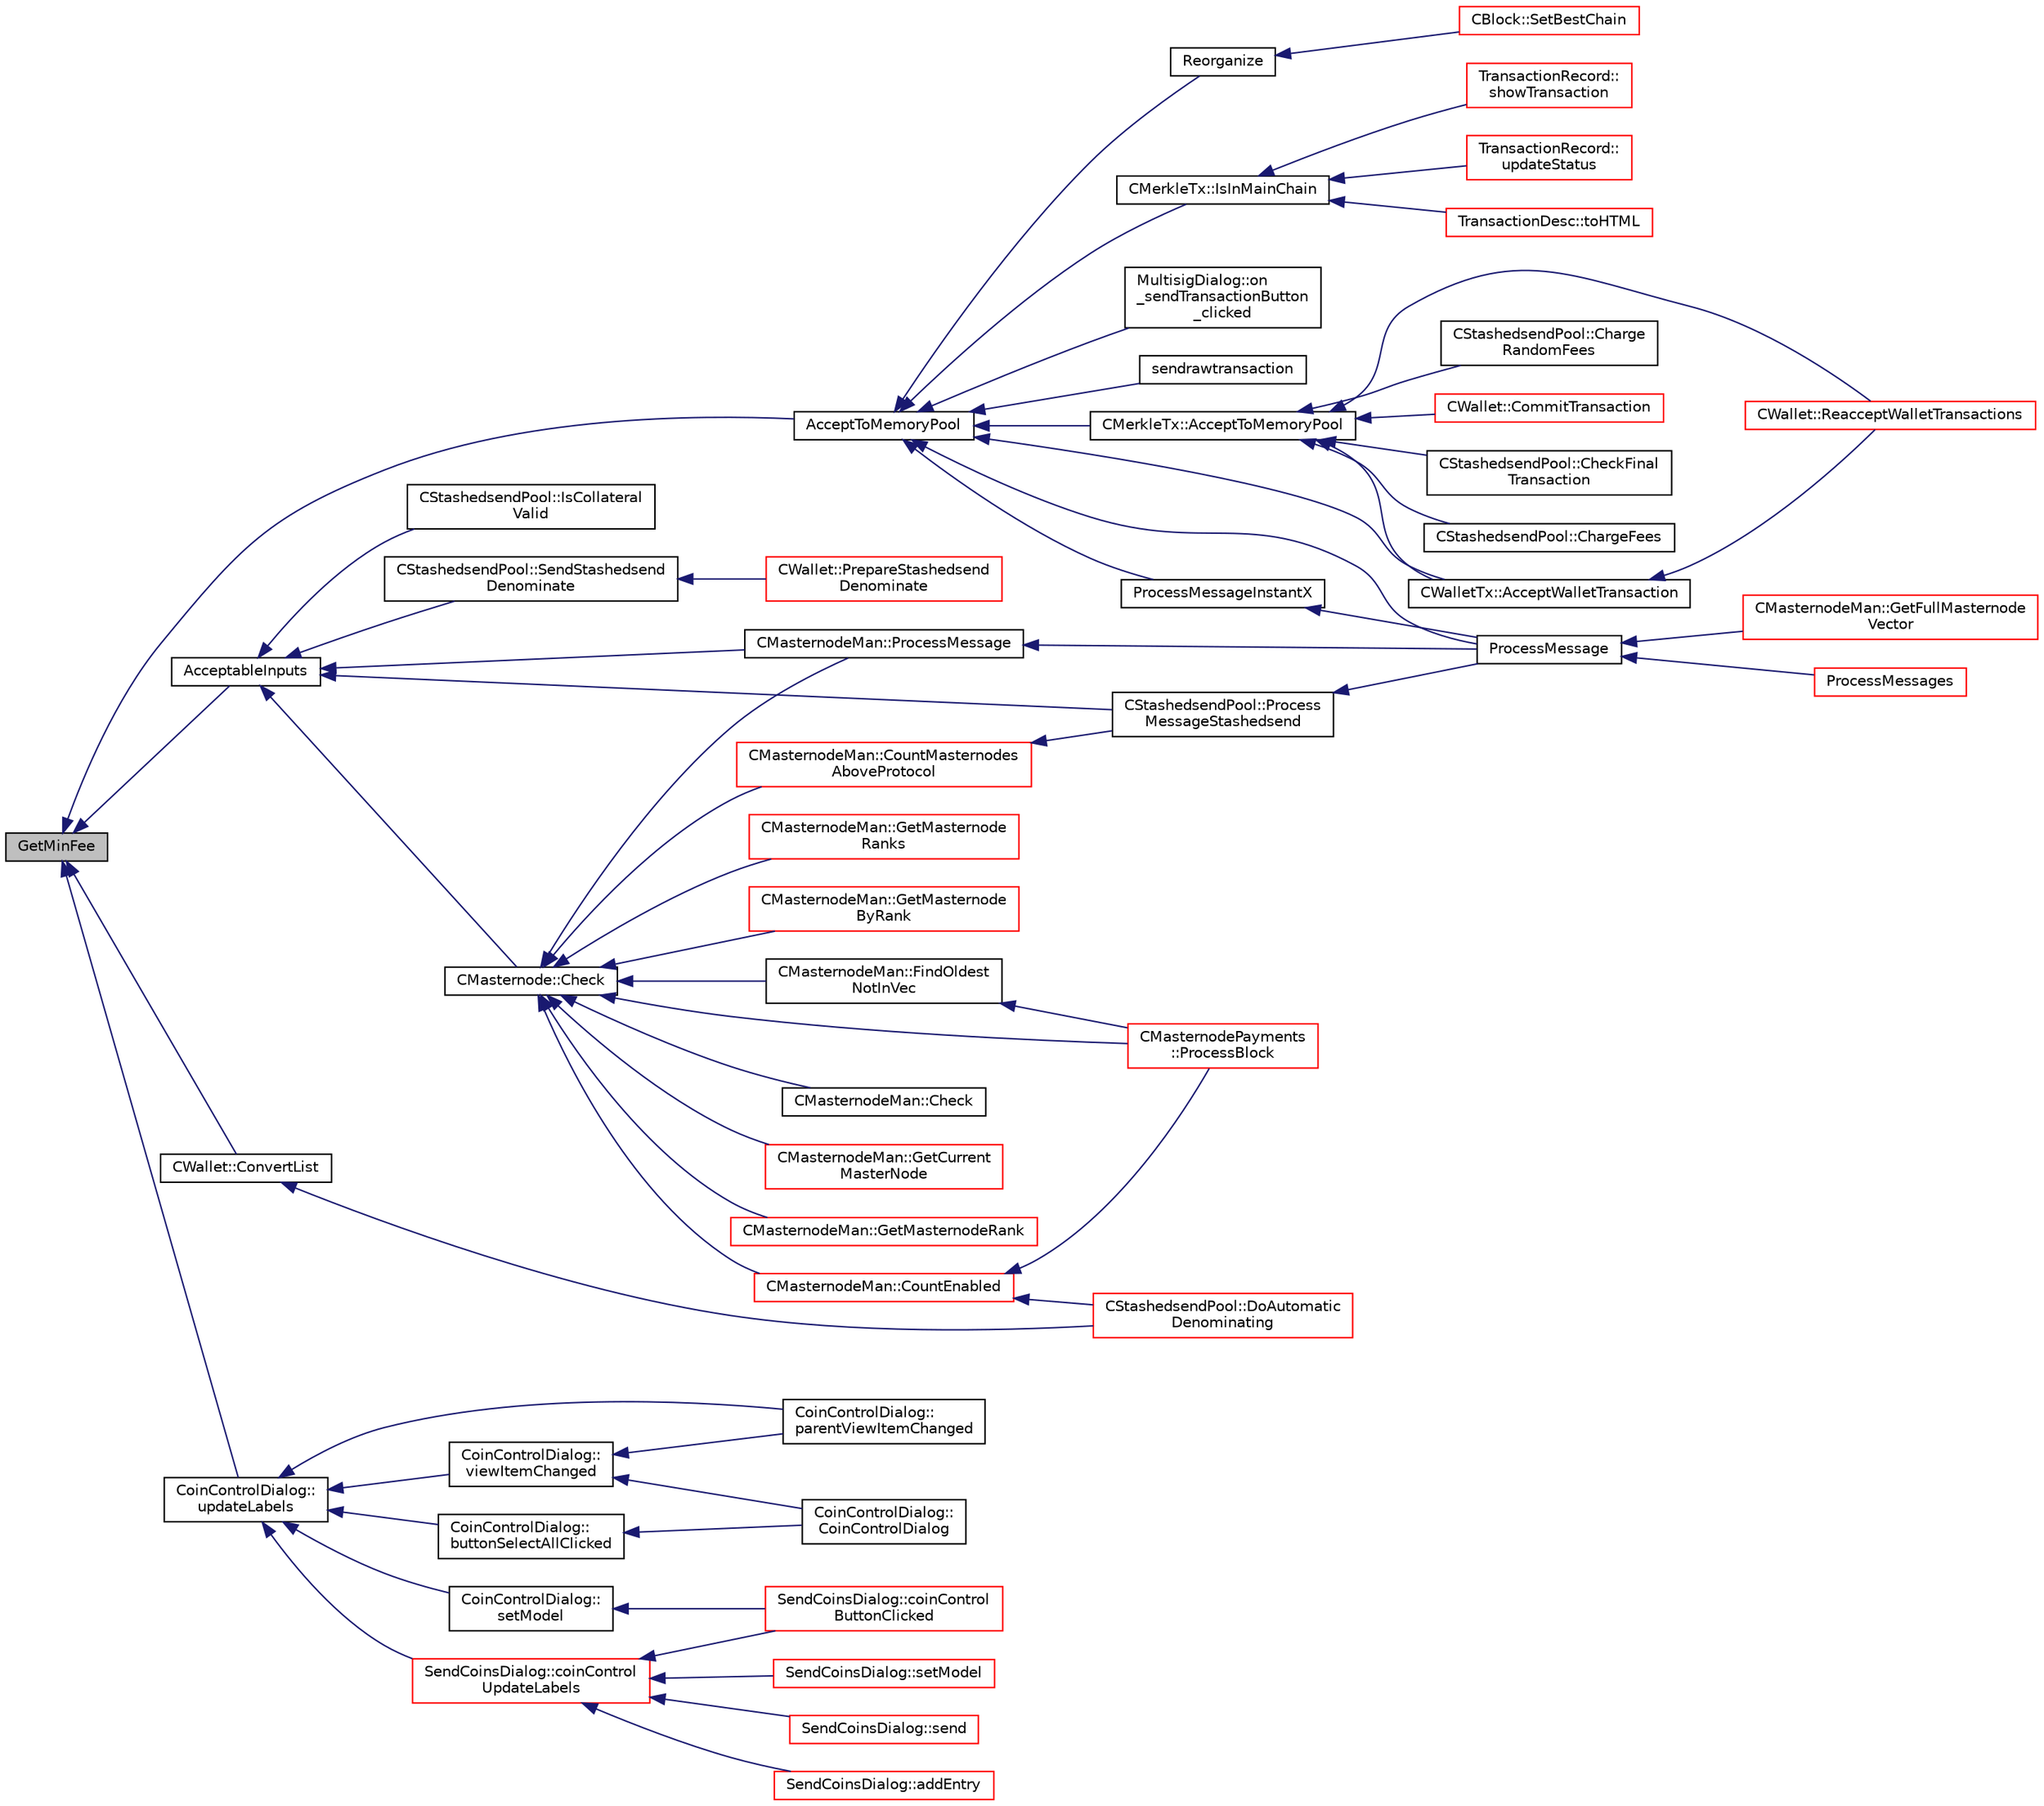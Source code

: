 digraph "GetMinFee"
{
  edge [fontname="Helvetica",fontsize="10",labelfontname="Helvetica",labelfontsize="10"];
  node [fontname="Helvetica",fontsize="10",shape=record];
  rankdir="LR";
  Node1329 [label="GetMinFee",height=0.2,width=0.4,color="black", fillcolor="grey75", style="filled", fontcolor="black"];
  Node1329 -> Node1330 [dir="back",color="midnightblue",fontsize="10",style="solid",fontname="Helvetica"];
  Node1330 [label="AcceptToMemoryPool",height=0.2,width=0.4,color="black", fillcolor="white", style="filled",URL="$d4/dbf/main_8h.html#addea0e425b693b4c1be712c3ead94568",tooltip="(try to) add transaction to memory pool "];
  Node1330 -> Node1331 [dir="back",color="midnightblue",fontsize="10",style="solid",fontname="Helvetica"];
  Node1331 [label="ProcessMessageInstantX",height=0.2,width=0.4,color="black", fillcolor="white", style="filled",URL="$d6/d5f/instantx_8h.html#aa516cb499ead2691d8ab216a499db5d0"];
  Node1331 -> Node1332 [dir="back",color="midnightblue",fontsize="10",style="solid",fontname="Helvetica"];
  Node1332 [label="ProcessMessage",height=0.2,width=0.4,color="black", fillcolor="white", style="filled",URL="$df/d0a/main_8cpp.html#a8ba92b1a4bce3c835e887a9073d17d8e"];
  Node1332 -> Node1333 [dir="back",color="midnightblue",fontsize="10",style="solid",fontname="Helvetica"];
  Node1333 [label="ProcessMessages",height=0.2,width=0.4,color="red", fillcolor="white", style="filled",URL="$d4/dbf/main_8h.html#a196f9318f02448b85b28d612698934fd"];
  Node1332 -> Node1341 [dir="back",color="midnightblue",fontsize="10",style="solid",fontname="Helvetica"];
  Node1341 [label="CMasternodeMan::GetFullMasternode\lVector",height=0.2,width=0.4,color="red", fillcolor="white", style="filled",URL="$dc/d6b/class_c_masternode_man.html#ab39e213a7601e1bef2eba1d5d63206f5"];
  Node1330 -> Node1347 [dir="back",color="midnightblue",fontsize="10",style="solid",fontname="Helvetica"];
  Node1347 [label="CMerkleTx::AcceptToMemoryPool",height=0.2,width=0.4,color="black", fillcolor="white", style="filled",URL="$d1/dff/class_c_merkle_tx.html#a61126e811a53b941b3efdf5a4e83db90"];
  Node1347 -> Node1348 [dir="back",color="midnightblue",fontsize="10",style="solid",fontname="Helvetica"];
  Node1348 [label="CWalletTx::AcceptWalletTransaction",height=0.2,width=0.4,color="black", fillcolor="white", style="filled",URL="$d6/d53/class_c_wallet_tx.html#af6d1a5a731bb69e1d94de84eb6fd15a5"];
  Node1348 -> Node1349 [dir="back",color="midnightblue",fontsize="10",style="solid",fontname="Helvetica"];
  Node1349 [label="CWallet::ReacceptWalletTransactions",height=0.2,width=0.4,color="red", fillcolor="white", style="filled",URL="$d2/de5/class_c_wallet.html#a796c23450c8482e10e0c75ae5c1fa8ed"];
  Node1347 -> Node1354 [dir="back",color="midnightblue",fontsize="10",style="solid",fontname="Helvetica"];
  Node1354 [label="CStashedsendPool::CheckFinal\lTransaction",height=0.2,width=0.4,color="black", fillcolor="white", style="filled",URL="$dd/d8a/class_c_stashedsend_pool.html#aba122588a53a90150595bc4279beb67c"];
  Node1347 -> Node1355 [dir="back",color="midnightblue",fontsize="10",style="solid",fontname="Helvetica"];
  Node1355 [label="CStashedsendPool::ChargeFees",height=0.2,width=0.4,color="black", fillcolor="white", style="filled",URL="$dd/d8a/class_c_stashedsend_pool.html#acd76c93879dbcbdda4ca0a253f0d9c68",tooltip="Charge fees to bad actors (Charge clients a fee if they&#39;re abusive) "];
  Node1347 -> Node1356 [dir="back",color="midnightblue",fontsize="10",style="solid",fontname="Helvetica"];
  Node1356 [label="CStashedsendPool::Charge\lRandomFees",height=0.2,width=0.4,color="black", fillcolor="white", style="filled",URL="$dd/d8a/class_c_stashedsend_pool.html#abcf715f6e5e01039218bf4881fffc3fe",tooltip="Rarely charge fees to pay miners. "];
  Node1347 -> Node1349 [dir="back",color="midnightblue",fontsize="10",style="solid",fontname="Helvetica"];
  Node1347 -> Node1357 [dir="back",color="midnightblue",fontsize="10",style="solid",fontname="Helvetica"];
  Node1357 [label="CWallet::CommitTransaction",height=0.2,width=0.4,color="red", fillcolor="white", style="filled",URL="$d2/de5/class_c_wallet.html#aa13fbeaebd271f910a54cc5b82d73fde"];
  Node1330 -> Node1348 [dir="back",color="midnightblue",fontsize="10",style="solid",fontname="Helvetica"];
  Node1330 -> Node1374 [dir="back",color="midnightblue",fontsize="10",style="solid",fontname="Helvetica"];
  Node1374 [label="Reorganize",height=0.2,width=0.4,color="black", fillcolor="white", style="filled",URL="$df/d0a/main_8cpp.html#ad8e09920f5a3ce2670c5efa26ef65227"];
  Node1374 -> Node1375 [dir="back",color="midnightblue",fontsize="10",style="solid",fontname="Helvetica"];
  Node1375 [label="CBlock::SetBestChain",height=0.2,width=0.4,color="red", fillcolor="white", style="filled",URL="$d3/d51/class_c_block.html#a6e308b2d75d1cfc4a75eda36feb60ca1"];
  Node1330 -> Node1332 [dir="back",color="midnightblue",fontsize="10",style="solid",fontname="Helvetica"];
  Node1330 -> Node1379 [dir="back",color="midnightblue",fontsize="10",style="solid",fontname="Helvetica"];
  Node1379 [label="CMerkleTx::IsInMainChain",height=0.2,width=0.4,color="black", fillcolor="white", style="filled",URL="$d1/dff/class_c_merkle_tx.html#ad4b3623fabf1924dba2a7694e3418e1e"];
  Node1379 -> Node1380 [dir="back",color="midnightblue",fontsize="10",style="solid",fontname="Helvetica"];
  Node1380 [label="TransactionDesc::toHTML",height=0.2,width=0.4,color="red", fillcolor="white", style="filled",URL="$d4/da9/class_transaction_desc.html#ab7c9dbb2048aae121dd9d75df86e64f4"];
  Node1379 -> Node1391 [dir="back",color="midnightblue",fontsize="10",style="solid",fontname="Helvetica"];
  Node1391 [label="TransactionRecord::\lshowTransaction",height=0.2,width=0.4,color="red", fillcolor="white", style="filled",URL="$d1/da7/class_transaction_record.html#a5ad1d1af4bec5b15a624b7a451e8cdbf",tooltip="Decompose CWallet transaction to model transaction records. "];
  Node1379 -> Node1403 [dir="back",color="midnightblue",fontsize="10",style="solid",fontname="Helvetica"];
  Node1403 [label="TransactionRecord::\lupdateStatus",height=0.2,width=0.4,color="red", fillcolor="white", style="filled",URL="$d1/da7/class_transaction_record.html#a9b643dd885a790ae511705a1446556be",tooltip="Update status from core wallet tx. "];
  Node1330 -> Node1410 [dir="back",color="midnightblue",fontsize="10",style="solid",fontname="Helvetica"];
  Node1410 [label="MultisigDialog::on\l_sendTransactionButton\l_clicked",height=0.2,width=0.4,color="black", fillcolor="white", style="filled",URL="$d4/df4/class_multisig_dialog.html#a71fcf325cb0cde9223eefc62b3b7634b"];
  Node1330 -> Node1411 [dir="back",color="midnightblue",fontsize="10",style="solid",fontname="Helvetica"];
  Node1411 [label="sendrawtransaction",height=0.2,width=0.4,color="black", fillcolor="white", style="filled",URL="$dc/da8/rpcrawtransaction_8cpp.html#ad5aad44f890060f42efb49acf349511e"];
  Node1329 -> Node1412 [dir="back",color="midnightblue",fontsize="10",style="solid",fontname="Helvetica"];
  Node1412 [label="AcceptableInputs",height=0.2,width=0.4,color="black", fillcolor="white", style="filled",URL="$d4/dbf/main_8h.html#a43f9c625cc3dfd663a76ddb4d15fce58"];
  Node1412 -> Node1413 [dir="back",color="midnightblue",fontsize="10",style="solid",fontname="Helvetica"];
  Node1413 [label="CMasternode::Check",height=0.2,width=0.4,color="black", fillcolor="white", style="filled",URL="$d6/dac/class_c_masternode.html#a6c5f883b797298678c1cf814faab09a5"];
  Node1413 -> Node1414 [dir="back",color="midnightblue",fontsize="10",style="solid",fontname="Helvetica"];
  Node1414 [label="CMasternodePayments\l::ProcessBlock",height=0.2,width=0.4,color="red", fillcolor="white", style="filled",URL="$dc/d9a/class_c_masternode_payments.html#aa23dfbc148f10f601e9771bfcffea441"];
  Node1413 -> Node1425 [dir="back",color="midnightblue",fontsize="10",style="solid",fontname="Helvetica"];
  Node1425 [label="CMasternodeMan::Check",height=0.2,width=0.4,color="black", fillcolor="white", style="filled",URL="$dc/d6b/class_c_masternode_man.html#a746a5bed8674a37f69f8987a2bd9bcd1"];
  Node1413 -> Node1426 [dir="back",color="midnightblue",fontsize="10",style="solid",fontname="Helvetica"];
  Node1426 [label="CMasternodeMan::CountEnabled",height=0.2,width=0.4,color="red", fillcolor="white", style="filled",URL="$dc/d6b/class_c_masternode_man.html#ae495279a035d7d259375ae95cbde28f4"];
  Node1426 -> Node1414 [dir="back",color="midnightblue",fontsize="10",style="solid",fontname="Helvetica"];
  Node1426 -> Node1433 [dir="back",color="midnightblue",fontsize="10",style="solid",fontname="Helvetica"];
  Node1433 [label="CStashedsendPool::DoAutomatic\lDenominating",height=0.2,width=0.4,color="red", fillcolor="white", style="filled",URL="$dd/d8a/class_c_stashedsend_pool.html#a21f19df4854af34c8f89187c768a524f",tooltip="Passively run Stashedsend in the background according to the configuration in settings (only for QT) ..."];
  Node1413 -> Node1438 [dir="back",color="midnightblue",fontsize="10",style="solid",fontname="Helvetica"];
  Node1438 [label="CMasternodeMan::CountMasternodes\lAboveProtocol",height=0.2,width=0.4,color="red", fillcolor="white", style="filled",URL="$dc/d6b/class_c_masternode_man.html#a26f97dd108171cfaf20951a5d133c156"];
  Node1438 -> Node1442 [dir="back",color="midnightblue",fontsize="10",style="solid",fontname="Helvetica"];
  Node1442 [label="CStashedsendPool::Process\lMessageStashedsend",height=0.2,width=0.4,color="black", fillcolor="white", style="filled",URL="$dd/d8a/class_c_stashedsend_pool.html#a62b472a4e4b1e634bc2e8621be17888e",tooltip="Process a Stashedsend message using the Stashedsend protocol. "];
  Node1442 -> Node1332 [dir="back",color="midnightblue",fontsize="10",style="solid",fontname="Helvetica"];
  Node1413 -> Node1443 [dir="back",color="midnightblue",fontsize="10",style="solid",fontname="Helvetica"];
  Node1443 [label="CMasternodeMan::FindOldest\lNotInVec",height=0.2,width=0.4,color="black", fillcolor="white", style="filled",URL="$dc/d6b/class_c_masternode_man.html#a573f7201b1bc84d277d17c4e165f8842"];
  Node1443 -> Node1414 [dir="back",color="midnightblue",fontsize="10",style="solid",fontname="Helvetica"];
  Node1413 -> Node1444 [dir="back",color="midnightblue",fontsize="10",style="solid",fontname="Helvetica"];
  Node1444 [label="CMasternodeMan::GetCurrent\lMasterNode",height=0.2,width=0.4,color="red", fillcolor="white", style="filled",URL="$dc/d6b/class_c_masternode_man.html#a2b3a91870855e8fcb9b2b6e00c35197f"];
  Node1413 -> Node1447 [dir="back",color="midnightblue",fontsize="10",style="solid",fontname="Helvetica"];
  Node1447 [label="CMasternodeMan::GetMasternodeRank",height=0.2,width=0.4,color="red", fillcolor="white", style="filled",URL="$dc/d6b/class_c_masternode_man.html#a41fd522da90284837d5dcb1e2d2e7d7c"];
  Node1413 -> Node1450 [dir="back",color="midnightblue",fontsize="10",style="solid",fontname="Helvetica"];
  Node1450 [label="CMasternodeMan::GetMasternode\lRanks",height=0.2,width=0.4,color="red", fillcolor="white", style="filled",URL="$dc/d6b/class_c_masternode_man.html#ac06180b4570d5d1b098979c2f59a7a90"];
  Node1413 -> Node1451 [dir="back",color="midnightblue",fontsize="10",style="solid",fontname="Helvetica"];
  Node1451 [label="CMasternodeMan::GetMasternode\lByRank",height=0.2,width=0.4,color="red", fillcolor="white", style="filled",URL="$dc/d6b/class_c_masternode_man.html#ab32afaad2651c69d2f93c68aee466677"];
  Node1413 -> Node1453 [dir="back",color="midnightblue",fontsize="10",style="solid",fontname="Helvetica"];
  Node1453 [label="CMasternodeMan::ProcessMessage",height=0.2,width=0.4,color="black", fillcolor="white", style="filled",URL="$dc/d6b/class_c_masternode_man.html#ae3e5d263cebdcd932eca49caeadce9aa"];
  Node1453 -> Node1332 [dir="back",color="midnightblue",fontsize="10",style="solid",fontname="Helvetica"];
  Node1412 -> Node1453 [dir="back",color="midnightblue",fontsize="10",style="solid",fontname="Helvetica"];
  Node1412 -> Node1442 [dir="back",color="midnightblue",fontsize="10",style="solid",fontname="Helvetica"];
  Node1412 -> Node1454 [dir="back",color="midnightblue",fontsize="10",style="solid",fontname="Helvetica"];
  Node1454 [label="CStashedsendPool::IsCollateral\lValid",height=0.2,width=0.4,color="black", fillcolor="white", style="filled",URL="$dd/d8a/class_c_stashedsend_pool.html#a953b684a05b58919c45c8c6f159b0b14",tooltip="If the collateral is valid given by a client. "];
  Node1412 -> Node1455 [dir="back",color="midnightblue",fontsize="10",style="solid",fontname="Helvetica"];
  Node1455 [label="CStashedsendPool::SendStashedsend\lDenominate",height=0.2,width=0.4,color="black", fillcolor="white", style="filled",URL="$dd/d8a/class_c_stashedsend_pool.html#a6a94b951db9f47197abf79e141e8de1a",tooltip="As a client, send a transaction to a Masternode to start the denomination process. "];
  Node1455 -> Node1456 [dir="back",color="midnightblue",fontsize="10",style="solid",fontname="Helvetica"];
  Node1456 [label="CWallet::PrepareStashedsend\lDenominate",height=0.2,width=0.4,color="red", fillcolor="white", style="filled",URL="$d2/de5/class_c_wallet.html#ae7ce44a23e6cb716ea05783c04de197e"];
  Node1329 -> Node1458 [dir="back",color="midnightblue",fontsize="10",style="solid",fontname="Helvetica"];
  Node1458 [label="CoinControlDialog::\lupdateLabels",height=0.2,width=0.4,color="black", fillcolor="white", style="filled",URL="$dd/dfb/class_coin_control_dialog.html#a4fc60e89b097952ff22dc0f9c58c87d9"];
  Node1458 -> Node1459 [dir="back",color="midnightblue",fontsize="10",style="solid",fontname="Helvetica"];
  Node1459 [label="CoinControlDialog::\lsetModel",height=0.2,width=0.4,color="black", fillcolor="white", style="filled",URL="$dd/dfb/class_coin_control_dialog.html#a4c34a48574814089c54f763a22f5317a"];
  Node1459 -> Node1460 [dir="back",color="midnightblue",fontsize="10",style="solid",fontname="Helvetica"];
  Node1460 [label="SendCoinsDialog::coinControl\lButtonClicked",height=0.2,width=0.4,color="red", fillcolor="white", style="filled",URL="$d6/de6/class_send_coins_dialog.html#a59d757d9e4bea5b380eb480fd79cfb49"];
  Node1458 -> Node1462 [dir="back",color="midnightblue",fontsize="10",style="solid",fontname="Helvetica"];
  Node1462 [label="CoinControlDialog::\lbuttonSelectAllClicked",height=0.2,width=0.4,color="black", fillcolor="white", style="filled",URL="$dd/dfb/class_coin_control_dialog.html#ae106a71c5b87ac8bea8c52e7c4f4a129"];
  Node1462 -> Node1463 [dir="back",color="midnightblue",fontsize="10",style="solid",fontname="Helvetica"];
  Node1463 [label="CoinControlDialog::\lCoinControlDialog",height=0.2,width=0.4,color="black", fillcolor="white", style="filled",URL="$dd/dfb/class_coin_control_dialog.html#a0945e59c25f956fdab199dbaf252eff5"];
  Node1458 -> Node1464 [dir="back",color="midnightblue",fontsize="10",style="solid",fontname="Helvetica"];
  Node1464 [label="CoinControlDialog::\lparentViewItemChanged",height=0.2,width=0.4,color="black", fillcolor="white", style="filled",URL="$dd/dfb/class_coin_control_dialog.html#af649bd96e37668b175510f0357650ecc"];
  Node1458 -> Node1465 [dir="back",color="midnightblue",fontsize="10",style="solid",fontname="Helvetica"];
  Node1465 [label="CoinControlDialog::\lviewItemChanged",height=0.2,width=0.4,color="black", fillcolor="white", style="filled",URL="$dd/dfb/class_coin_control_dialog.html#ac3c37dabd83f71d9c96bf5567fe85234"];
  Node1465 -> Node1463 [dir="back",color="midnightblue",fontsize="10",style="solid",fontname="Helvetica"];
  Node1465 -> Node1464 [dir="back",color="midnightblue",fontsize="10",style="solid",fontname="Helvetica"];
  Node1458 -> Node1466 [dir="back",color="midnightblue",fontsize="10",style="solid",fontname="Helvetica"];
  Node1466 [label="SendCoinsDialog::coinControl\lUpdateLabels",height=0.2,width=0.4,color="red", fillcolor="white", style="filled",URL="$d6/de6/class_send_coins_dialog.html#ae4f429aabcaf309aa314b90049be2a74"];
  Node1466 -> Node1467 [dir="back",color="midnightblue",fontsize="10",style="solid",fontname="Helvetica"];
  Node1467 [label="SendCoinsDialog::setModel",height=0.2,width=0.4,color="red", fillcolor="white", style="filled",URL="$d6/de6/class_send_coins_dialog.html#a73a6c1b1850a334ee652ac167713a2aa"];
  Node1466 -> Node1359 [dir="back",color="midnightblue",fontsize="10",style="solid",fontname="Helvetica"];
  Node1359 [label="SendCoinsDialog::send",height=0.2,width=0.4,color="red", fillcolor="white", style="filled",URL="$d6/de6/class_send_coins_dialog.html#afd8d436a16ea7dba1276e8fdfdc8b2d3"];
  Node1466 -> Node1468 [dir="back",color="midnightblue",fontsize="10",style="solid",fontname="Helvetica"];
  Node1468 [label="SendCoinsDialog::addEntry",height=0.2,width=0.4,color="red", fillcolor="white", style="filled",URL="$d6/de6/class_send_coins_dialog.html#a3d680a76b967641115c6ff2fa83fb62a"];
  Node1466 -> Node1460 [dir="back",color="midnightblue",fontsize="10",style="solid",fontname="Helvetica"];
  Node1329 -> Node1482 [dir="back",color="midnightblue",fontsize="10",style="solid",fontname="Helvetica"];
  Node1482 [label="CWallet::ConvertList",height=0.2,width=0.4,color="black", fillcolor="white", style="filled",URL="$d2/de5/class_c_wallet.html#adbc8cbc5a39e04446f4277487405c06b"];
  Node1482 -> Node1433 [dir="back",color="midnightblue",fontsize="10",style="solid",fontname="Helvetica"];
}
